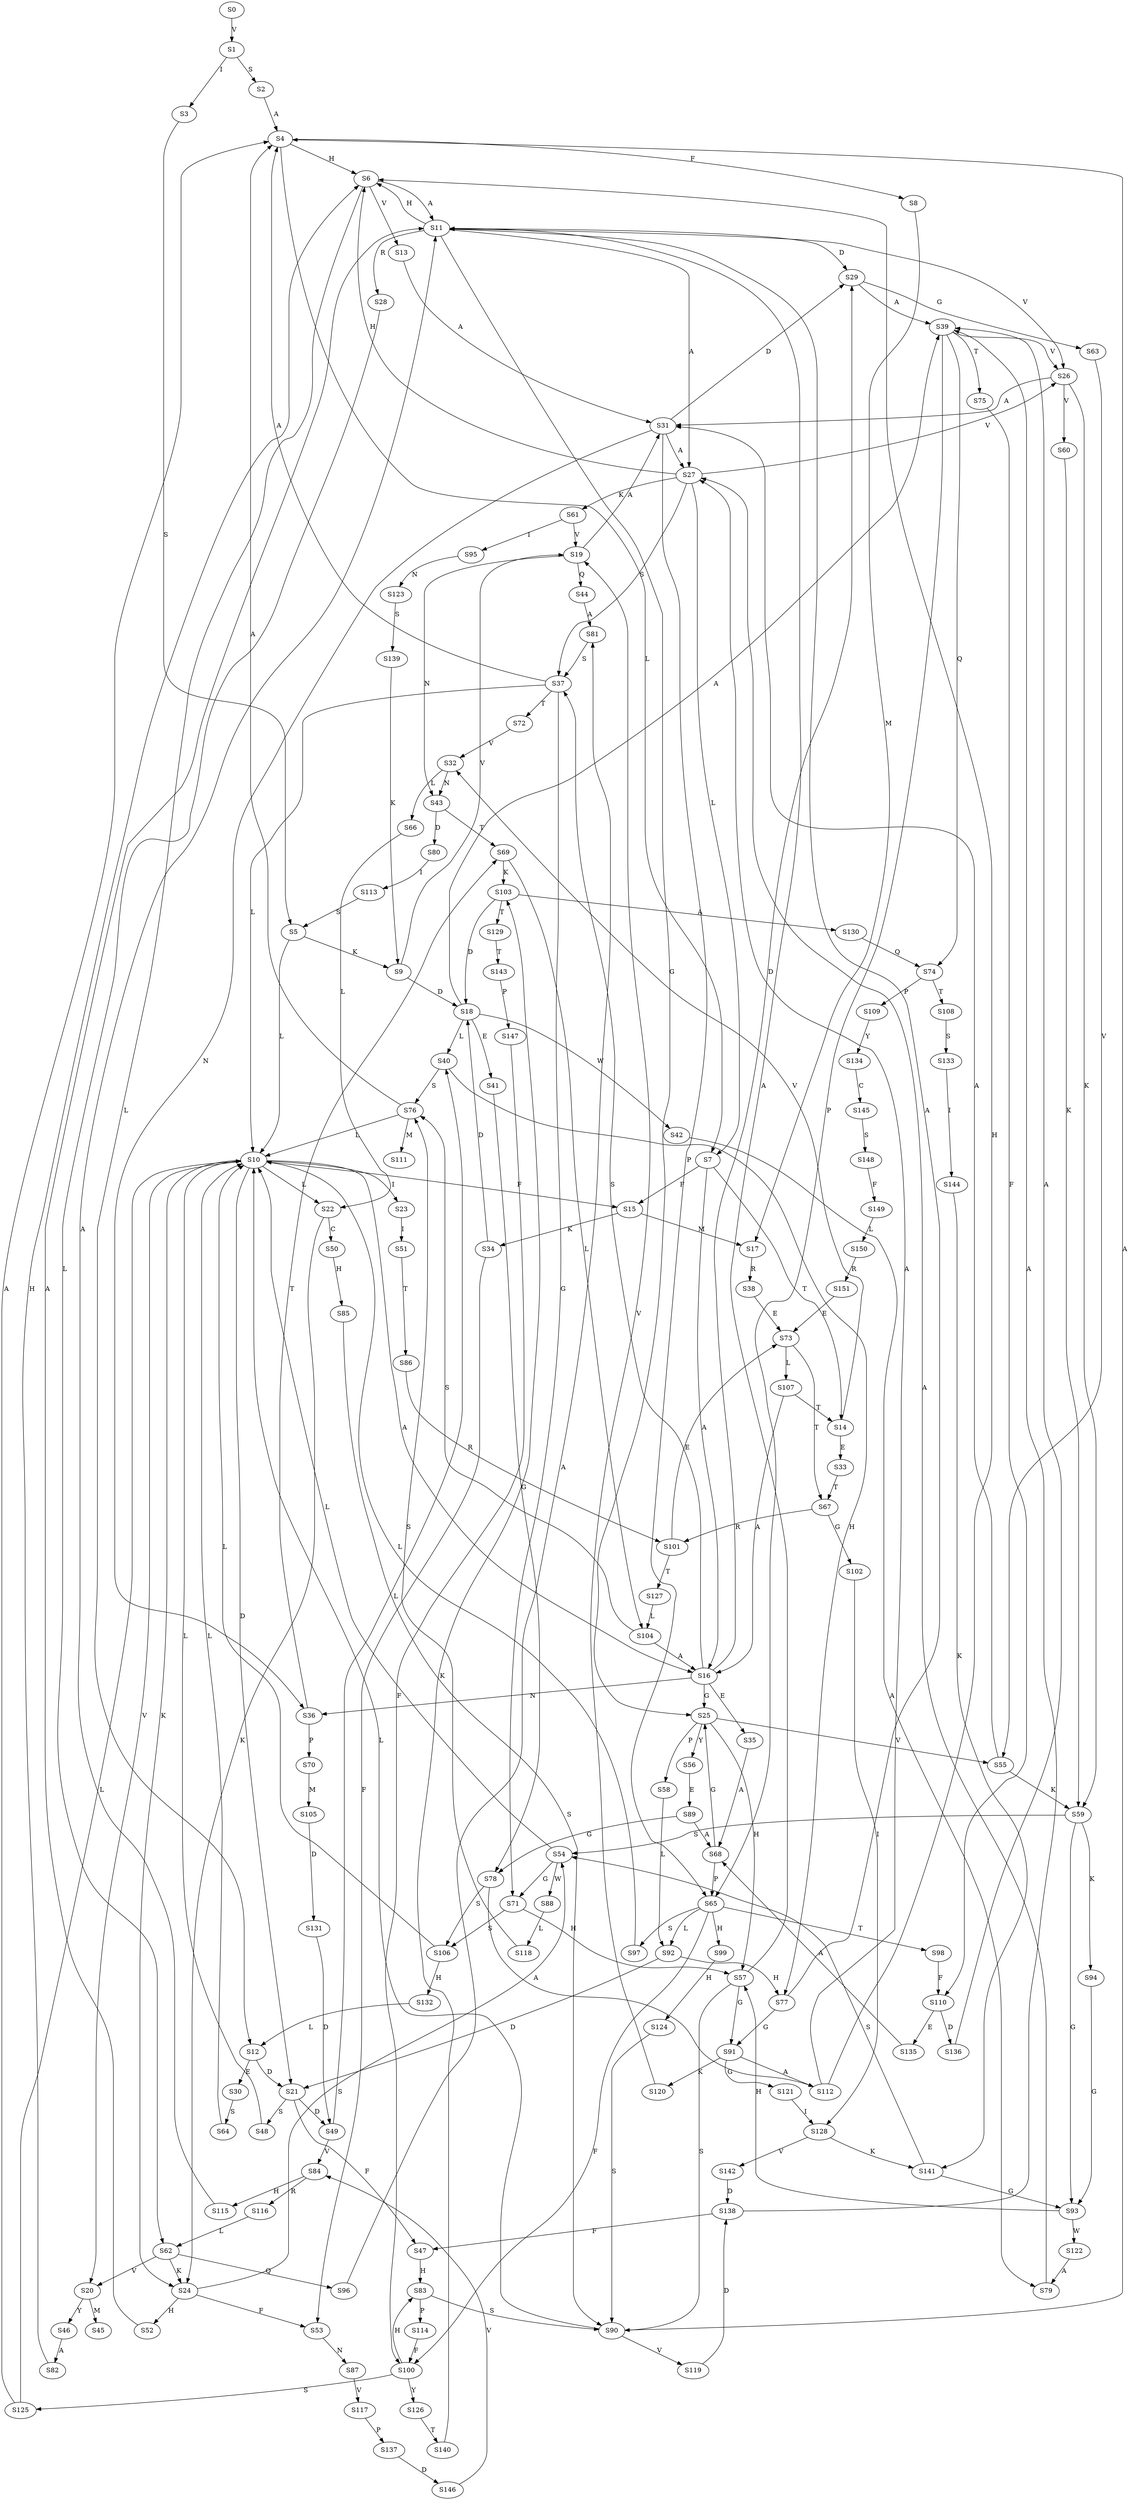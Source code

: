 strict digraph  {
	S0 -> S1 [ label = V ];
	S1 -> S2 [ label = S ];
	S1 -> S3 [ label = I ];
	S2 -> S4 [ label = A ];
	S3 -> S5 [ label = S ];
	S4 -> S6 [ label = H ];
	S4 -> S7 [ label = L ];
	S4 -> S8 [ label = F ];
	S5 -> S9 [ label = K ];
	S5 -> S10 [ label = L ];
	S6 -> S11 [ label = A ];
	S6 -> S12 [ label = L ];
	S6 -> S13 [ label = V ];
	S7 -> S14 [ label = T ];
	S7 -> S15 [ label = F ];
	S7 -> S16 [ label = A ];
	S8 -> S17 [ label = M ];
	S9 -> S18 [ label = D ];
	S9 -> S19 [ label = V ];
	S10 -> S20 [ label = V ];
	S10 -> S15 [ label = F ];
	S10 -> S21 [ label = D ];
	S10 -> S16 [ label = A ];
	S10 -> S22 [ label = L ];
	S10 -> S23 [ label = I ];
	S10 -> S24 [ label = K ];
	S11 -> S25 [ label = G ];
	S11 -> S26 [ label = V ];
	S11 -> S6 [ label = H ];
	S11 -> S27 [ label = A ];
	S11 -> S28 [ label = R ];
	S11 -> S29 [ label = D ];
	S12 -> S21 [ label = D ];
	S12 -> S30 [ label = E ];
	S13 -> S31 [ label = A ];
	S14 -> S32 [ label = V ];
	S14 -> S33 [ label = E ];
	S15 -> S17 [ label = M ];
	S15 -> S34 [ label = K ];
	S16 -> S35 [ label = E ];
	S16 -> S29 [ label = D ];
	S16 -> S36 [ label = N ];
	S16 -> S37 [ label = S ];
	S16 -> S25 [ label = G ];
	S17 -> S38 [ label = R ];
	S18 -> S39 [ label = A ];
	S18 -> S40 [ label = L ];
	S18 -> S41 [ label = E ];
	S18 -> S42 [ label = W ];
	S19 -> S43 [ label = N ];
	S19 -> S44 [ label = Q ];
	S19 -> S31 [ label = A ];
	S20 -> S45 [ label = M ];
	S20 -> S46 [ label = Y ];
	S21 -> S47 [ label = F ];
	S21 -> S48 [ label = S ];
	S21 -> S49 [ label = D ];
	S22 -> S24 [ label = K ];
	S22 -> S50 [ label = C ];
	S23 -> S51 [ label = I ];
	S24 -> S52 [ label = H ];
	S24 -> S53 [ label = F ];
	S24 -> S54 [ label = S ];
	S25 -> S55 [ label = V ];
	S25 -> S56 [ label = Y ];
	S25 -> S57 [ label = H ];
	S25 -> S58 [ label = P ];
	S26 -> S59 [ label = K ];
	S26 -> S31 [ label = A ];
	S26 -> S60 [ label = V ];
	S27 -> S61 [ label = K ];
	S27 -> S7 [ label = L ];
	S27 -> S37 [ label = S ];
	S27 -> S26 [ label = V ];
	S27 -> S6 [ label = H ];
	S28 -> S62 [ label = L ];
	S29 -> S39 [ label = A ];
	S29 -> S63 [ label = G ];
	S30 -> S64 [ label = S ];
	S31 -> S36 [ label = N ];
	S31 -> S65 [ label = P ];
	S31 -> S27 [ label = A ];
	S31 -> S29 [ label = D ];
	S32 -> S66 [ label = L ];
	S32 -> S43 [ label = N ];
	S33 -> S67 [ label = T ];
	S34 -> S18 [ label = D ];
	S34 -> S53 [ label = F ];
	S35 -> S68 [ label = A ];
	S36 -> S69 [ label = T ];
	S36 -> S70 [ label = P ];
	S37 -> S71 [ label = G ];
	S37 -> S10 [ label = L ];
	S37 -> S4 [ label = A ];
	S37 -> S72 [ label = T ];
	S38 -> S73 [ label = E ];
	S39 -> S65 [ label = P ];
	S39 -> S26 [ label = V ];
	S39 -> S74 [ label = Q ];
	S39 -> S75 [ label = T ];
	S40 -> S76 [ label = S ];
	S40 -> S77 [ label = H ];
	S41 -> S78 [ label = G ];
	S42 -> S79 [ label = A ];
	S43 -> S69 [ label = T ];
	S43 -> S80 [ label = D ];
	S44 -> S81 [ label = A ];
	S46 -> S82 [ label = A ];
	S47 -> S83 [ label = H ];
	S48 -> S10 [ label = L ];
	S49 -> S84 [ label = V ];
	S49 -> S40 [ label = L ];
	S50 -> S85 [ label = H ];
	S51 -> S86 [ label = T ];
	S52 -> S11 [ label = A ];
	S53 -> S87 [ label = N ];
	S54 -> S88 [ label = W ];
	S54 -> S71 [ label = G ];
	S54 -> S10 [ label = L ];
	S55 -> S59 [ label = K ];
	S55 -> S31 [ label = A ];
	S56 -> S89 [ label = E ];
	S57 -> S90 [ label = S ];
	S57 -> S91 [ label = G ];
	S57 -> S11 [ label = A ];
	S58 -> S92 [ label = L ];
	S59 -> S93 [ label = G ];
	S59 -> S94 [ label = K ];
	S59 -> S54 [ label = S ];
	S60 -> S59 [ label = K ];
	S61 -> S19 [ label = V ];
	S61 -> S95 [ label = I ];
	S62 -> S24 [ label = K ];
	S62 -> S96 [ label = Q ];
	S62 -> S20 [ label = V ];
	S63 -> S55 [ label = V ];
	S64 -> S10 [ label = L ];
	S65 -> S97 [ label = S ];
	S65 -> S92 [ label = L ];
	S65 -> S98 [ label = T ];
	S65 -> S99 [ label = H ];
	S65 -> S100 [ label = F ];
	S66 -> S22 [ label = L ];
	S67 -> S101 [ label = R ];
	S67 -> S102 [ label = G ];
	S68 -> S25 [ label = G ];
	S68 -> S65 [ label = P ];
	S69 -> S103 [ label = K ];
	S69 -> S104 [ label = L ];
	S70 -> S105 [ label = M ];
	S71 -> S57 [ label = H ];
	S71 -> S106 [ label = S ];
	S72 -> S32 [ label = V ];
	S73 -> S107 [ label = L ];
	S73 -> S67 [ label = T ];
	S74 -> S108 [ label = T ];
	S74 -> S109 [ label = P ];
	S75 -> S110 [ label = F ];
	S76 -> S4 [ label = A ];
	S76 -> S111 [ label = M ];
	S76 -> S10 [ label = L ];
	S77 -> S11 [ label = A ];
	S77 -> S91 [ label = G ];
	S78 -> S112 [ label = A ];
	S78 -> S106 [ label = S ];
	S79 -> S27 [ label = A ];
	S80 -> S113 [ label = I ];
	S81 -> S37 [ label = S ];
	S82 -> S6 [ label = H ];
	S83 -> S114 [ label = P ];
	S83 -> S90 [ label = S ];
	S84 -> S115 [ label = H ];
	S84 -> S116 [ label = R ];
	S85 -> S90 [ label = S ];
	S86 -> S101 [ label = R ];
	S87 -> S117 [ label = V ];
	S88 -> S118 [ label = L ];
	S89 -> S78 [ label = G ];
	S89 -> S68 [ label = A ];
	S90 -> S10 [ label = L ];
	S90 -> S119 [ label = V ];
	S90 -> S4 [ label = A ];
	S91 -> S120 [ label = K ];
	S91 -> S121 [ label = G ];
	S91 -> S112 [ label = A ];
	S92 -> S77 [ label = H ];
	S92 -> S21 [ label = D ];
	S93 -> S122 [ label = W ];
	S93 -> S57 [ label = H ];
	S94 -> S93 [ label = G ];
	S95 -> S123 [ label = N ];
	S96 -> S81 [ label = A ];
	S97 -> S10 [ label = L ];
	S98 -> S110 [ label = F ];
	S99 -> S124 [ label = H ];
	S100 -> S125 [ label = S ];
	S100 -> S126 [ label = Y ];
	S100 -> S83 [ label = H ];
	S101 -> S127 [ label = T ];
	S101 -> S73 [ label = E ];
	S102 -> S128 [ label = I ];
	S103 -> S18 [ label = D ];
	S103 -> S129 [ label = T ];
	S103 -> S130 [ label = A ];
	S104 -> S16 [ label = A ];
	S104 -> S76 [ label = S ];
	S105 -> S131 [ label = D ];
	S106 -> S10 [ label = L ];
	S106 -> S132 [ label = H ];
	S107 -> S16 [ label = A ];
	S107 -> S14 [ label = T ];
	S108 -> S133 [ label = S ];
	S109 -> S134 [ label = Y ];
	S110 -> S135 [ label = E ];
	S110 -> S136 [ label = D ];
	S112 -> S6 [ label = H ];
	S112 -> S27 [ label = A ];
	S113 -> S5 [ label = S ];
	S114 -> S100 [ label = F ];
	S115 -> S11 [ label = A ];
	S116 -> S62 [ label = L ];
	S117 -> S137 [ label = P ];
	S118 -> S76 [ label = S ];
	S119 -> S138 [ label = D ];
	S120 -> S19 [ label = V ];
	S121 -> S128 [ label = I ];
	S122 -> S79 [ label = A ];
	S123 -> S139 [ label = S ];
	S124 -> S90 [ label = S ];
	S125 -> S10 [ label = L ];
	S125 -> S4 [ label = A ];
	S126 -> S140 [ label = T ];
	S127 -> S104 [ label = L ];
	S128 -> S141 [ label = K ];
	S128 -> S142 [ label = V ];
	S129 -> S143 [ label = T ];
	S130 -> S74 [ label = Q ];
	S131 -> S49 [ label = D ];
	S132 -> S12 [ label = L ];
	S133 -> S144 [ label = I ];
	S134 -> S145 [ label = C ];
	S135 -> S68 [ label = A ];
	S136 -> S39 [ label = A ];
	S137 -> S146 [ label = D ];
	S138 -> S47 [ label = F ];
	S138 -> S39 [ label = A ];
	S139 -> S9 [ label = K ];
	S140 -> S103 [ label = K ];
	S141 -> S93 [ label = G ];
	S141 -> S54 [ label = S ];
	S142 -> S138 [ label = D ];
	S143 -> S147 [ label = P ];
	S144 -> S141 [ label = K ];
	S145 -> S148 [ label = S ];
	S146 -> S84 [ label = V ];
	S147 -> S100 [ label = F ];
	S148 -> S149 [ label = F ];
	S149 -> S150 [ label = L ];
	S150 -> S151 [ label = R ];
	S151 -> S73 [ label = E ];
}
